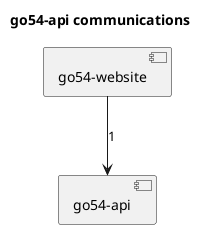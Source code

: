 @startuml
title go54-api communications
component "go54-api" as go54_api
component "go54-website" as go54_website

go54_website --> go54_api : 1
@enduml